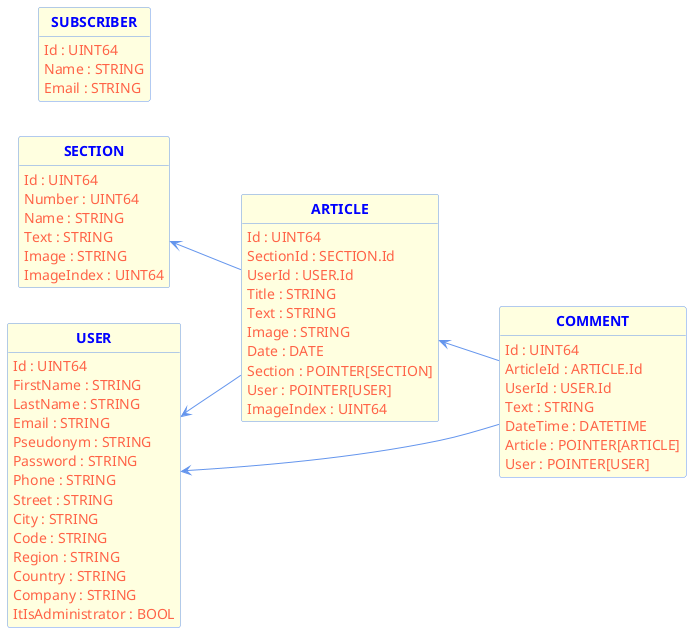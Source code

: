 @startuml
skinparam shadowing false
skinparam classAttributeIconSize 0
skinparam classAttributeFontColor tomato
skinparam classFontStyle bold
skinparam classFontColor blue
skinparam classBackgroundColor lightyellow
skinparam classBorderColor cornflowerblue
skinparam arrowColor cornflowerblue
hide circle
hide methods
left to right direction

class SECTION {
    Id : UINT64
    Number : UINT64
    Name : STRING
    Text : STRING
    Image : STRING
    ImageIndex : UINT64
}

class USER {
    Id : UINT64
    FirstName : STRING
    LastName : STRING
    Email : STRING
    Pseudonym : STRING
    Password : STRING
    Phone : STRING
    Street : STRING
    City : STRING
    Code : STRING
    Region : STRING
    Country : STRING
    Company : STRING
    ItIsAdministrator : BOOL
}

class ARTICLE {
    Id : UINT64
    SectionId : SECTION.Id
    UserId : USER.Id
    Title : STRING
    Text : STRING
    Image : STRING
    Date : DATE
    Section : POINTER[SECTION]
    User : POINTER[USER]
    ImageIndex : UINT64
}

class COMMENT {
    Id : UINT64
    ArticleId : ARTICLE.Id
    UserId : USER.Id
    Text : STRING
    DateTime : DATETIME
    Article : POINTER[ARTICLE]
    User : POINTER[USER]
}

class SUBSCRIBER {
    Id : UINT64
    Name : STRING
    Email : STRING
}

SECTION <-- ARTICLE

USER <-- ARTICLE

ARTICLE <-- COMMENT

USER <-- COMMENT

@enduml
